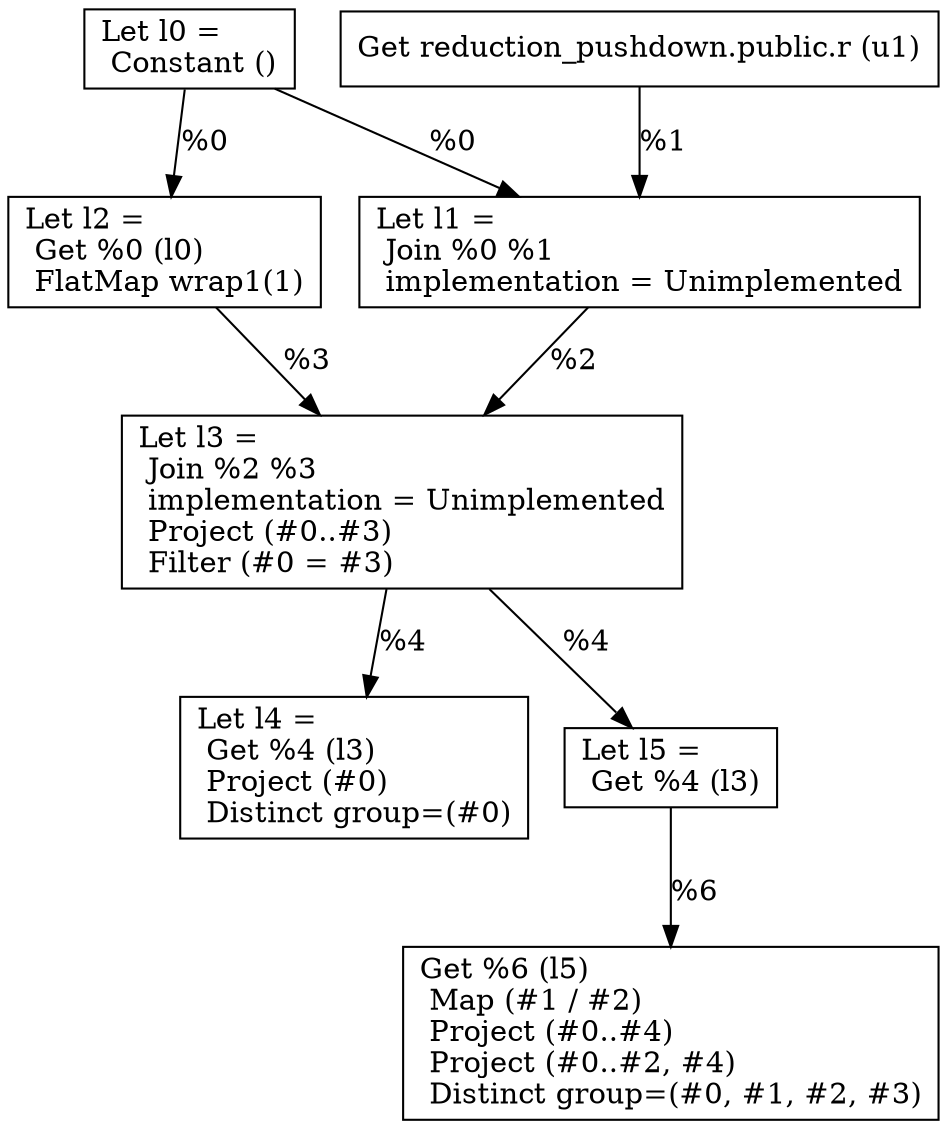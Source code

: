digraph G {
    node0 [shape = record, label="Let l0 =\l Constant ()\l"]
    node1 [shape = record, label=" Get reduction_pushdown.public.r (u1)\l"]
    node2 [shape = record, label="Let l1 =\l Join %0 %1\l  implementation = Unimplemented\l"]
    node3 [shape = record, label="Let l2 =\l Get %0 (l0)\l FlatMap wrap1(1)\l"]
    node4 [shape = record, label="Let l3 =\l Join %2 %3\l  implementation = Unimplemented\l Project (#0..#3)\l Filter (#0 = #3)\l"]
    node5 [shape = record, label="Let l4 =\l Get %4 (l3)\l Project (#0)\l Distinct group=(#0)\l"]
    node6 [shape = record, label="Let l5 =\l Get %4 (l3)\l"]
    node7 [shape = record, label=" Get %6 (l5)\l Map (#1 / #2)\l Project (#0..#4)\l Project (#0..#2, #4)\l Distinct group=(#0, #1, #2, #3)\l"]
    node3 -> node4 [label = "%3\l"]
    node0 -> node3 [label = "%0\l"]
    node4 -> node6 [label = "%4\l"]
    node4 -> node5 [label = "%4\l"]
    node0 -> node2 [label = "%0\l"]
    node2 -> node4 [label = "%2\l"]
    node6 -> node7 [label = "%6\l"]
    node1 -> node2 [label = "%1\l"]
}
